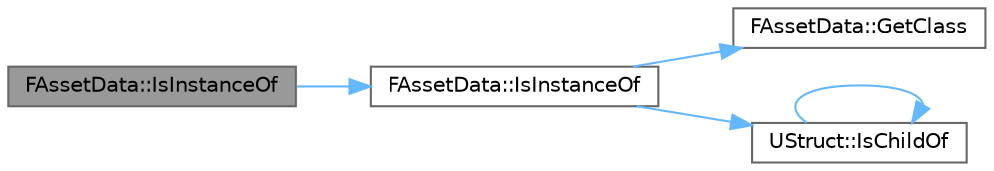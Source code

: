 digraph "FAssetData::IsInstanceOf"
{
 // INTERACTIVE_SVG=YES
 // LATEX_PDF_SIZE
  bgcolor="transparent";
  edge [fontname=Helvetica,fontsize=10,labelfontname=Helvetica,labelfontsize=10];
  node [fontname=Helvetica,fontsize=10,shape=box,height=0.2,width=0.4];
  rankdir="LR";
  Node1 [id="Node000001",label="FAssetData::IsInstanceOf",height=0.2,width=0.4,color="gray40", fillcolor="grey60", style="filled", fontcolor="black",tooltip=" "];
  Node1 -> Node2 [id="edge1_Node000001_Node000002",color="steelblue1",style="solid",tooltip=" "];
  Node2 [id="Node000002",label="FAssetData::IsInstanceOf",height=0.2,width=0.4,color="grey40", fillcolor="white", style="filled",URL="$dd/dc3/structFAssetData.html#a84bdd474eba966870469523b965014a0",tooltip="Returns whether the Asset's class is equal to or a child class of the given class."];
  Node2 -> Node3 [id="edge2_Node000002_Node000003",color="steelblue1",style="solid",tooltip=" "];
  Node3 [id="Node000003",label="FAssetData::GetClass",height=0.2,width=0.4,color="grey40", fillcolor="white", style="filled",URL="$dd/dc3/structFAssetData.html#a0170c60cb342c41c26aedc1e4b9c4f9d",tooltip="Returns the class UClass if it is loaded."];
  Node2 -> Node4 [id="edge3_Node000002_Node000004",color="steelblue1",style="solid",tooltip=" "];
  Node4 [id="Node000004",label="UStruct::IsChildOf",height=0.2,width=0.4,color="grey40", fillcolor="white", style="filled",URL="$dc/d19/classUStruct.html#a8e3ec7a5e338fc3b99e3d81bf07d4311",tooltip="Returns true if this struct either is class T, or is a child of class T."];
  Node4 -> Node4 [id="edge4_Node000004_Node000004",color="steelblue1",style="solid",tooltip=" "];
}
